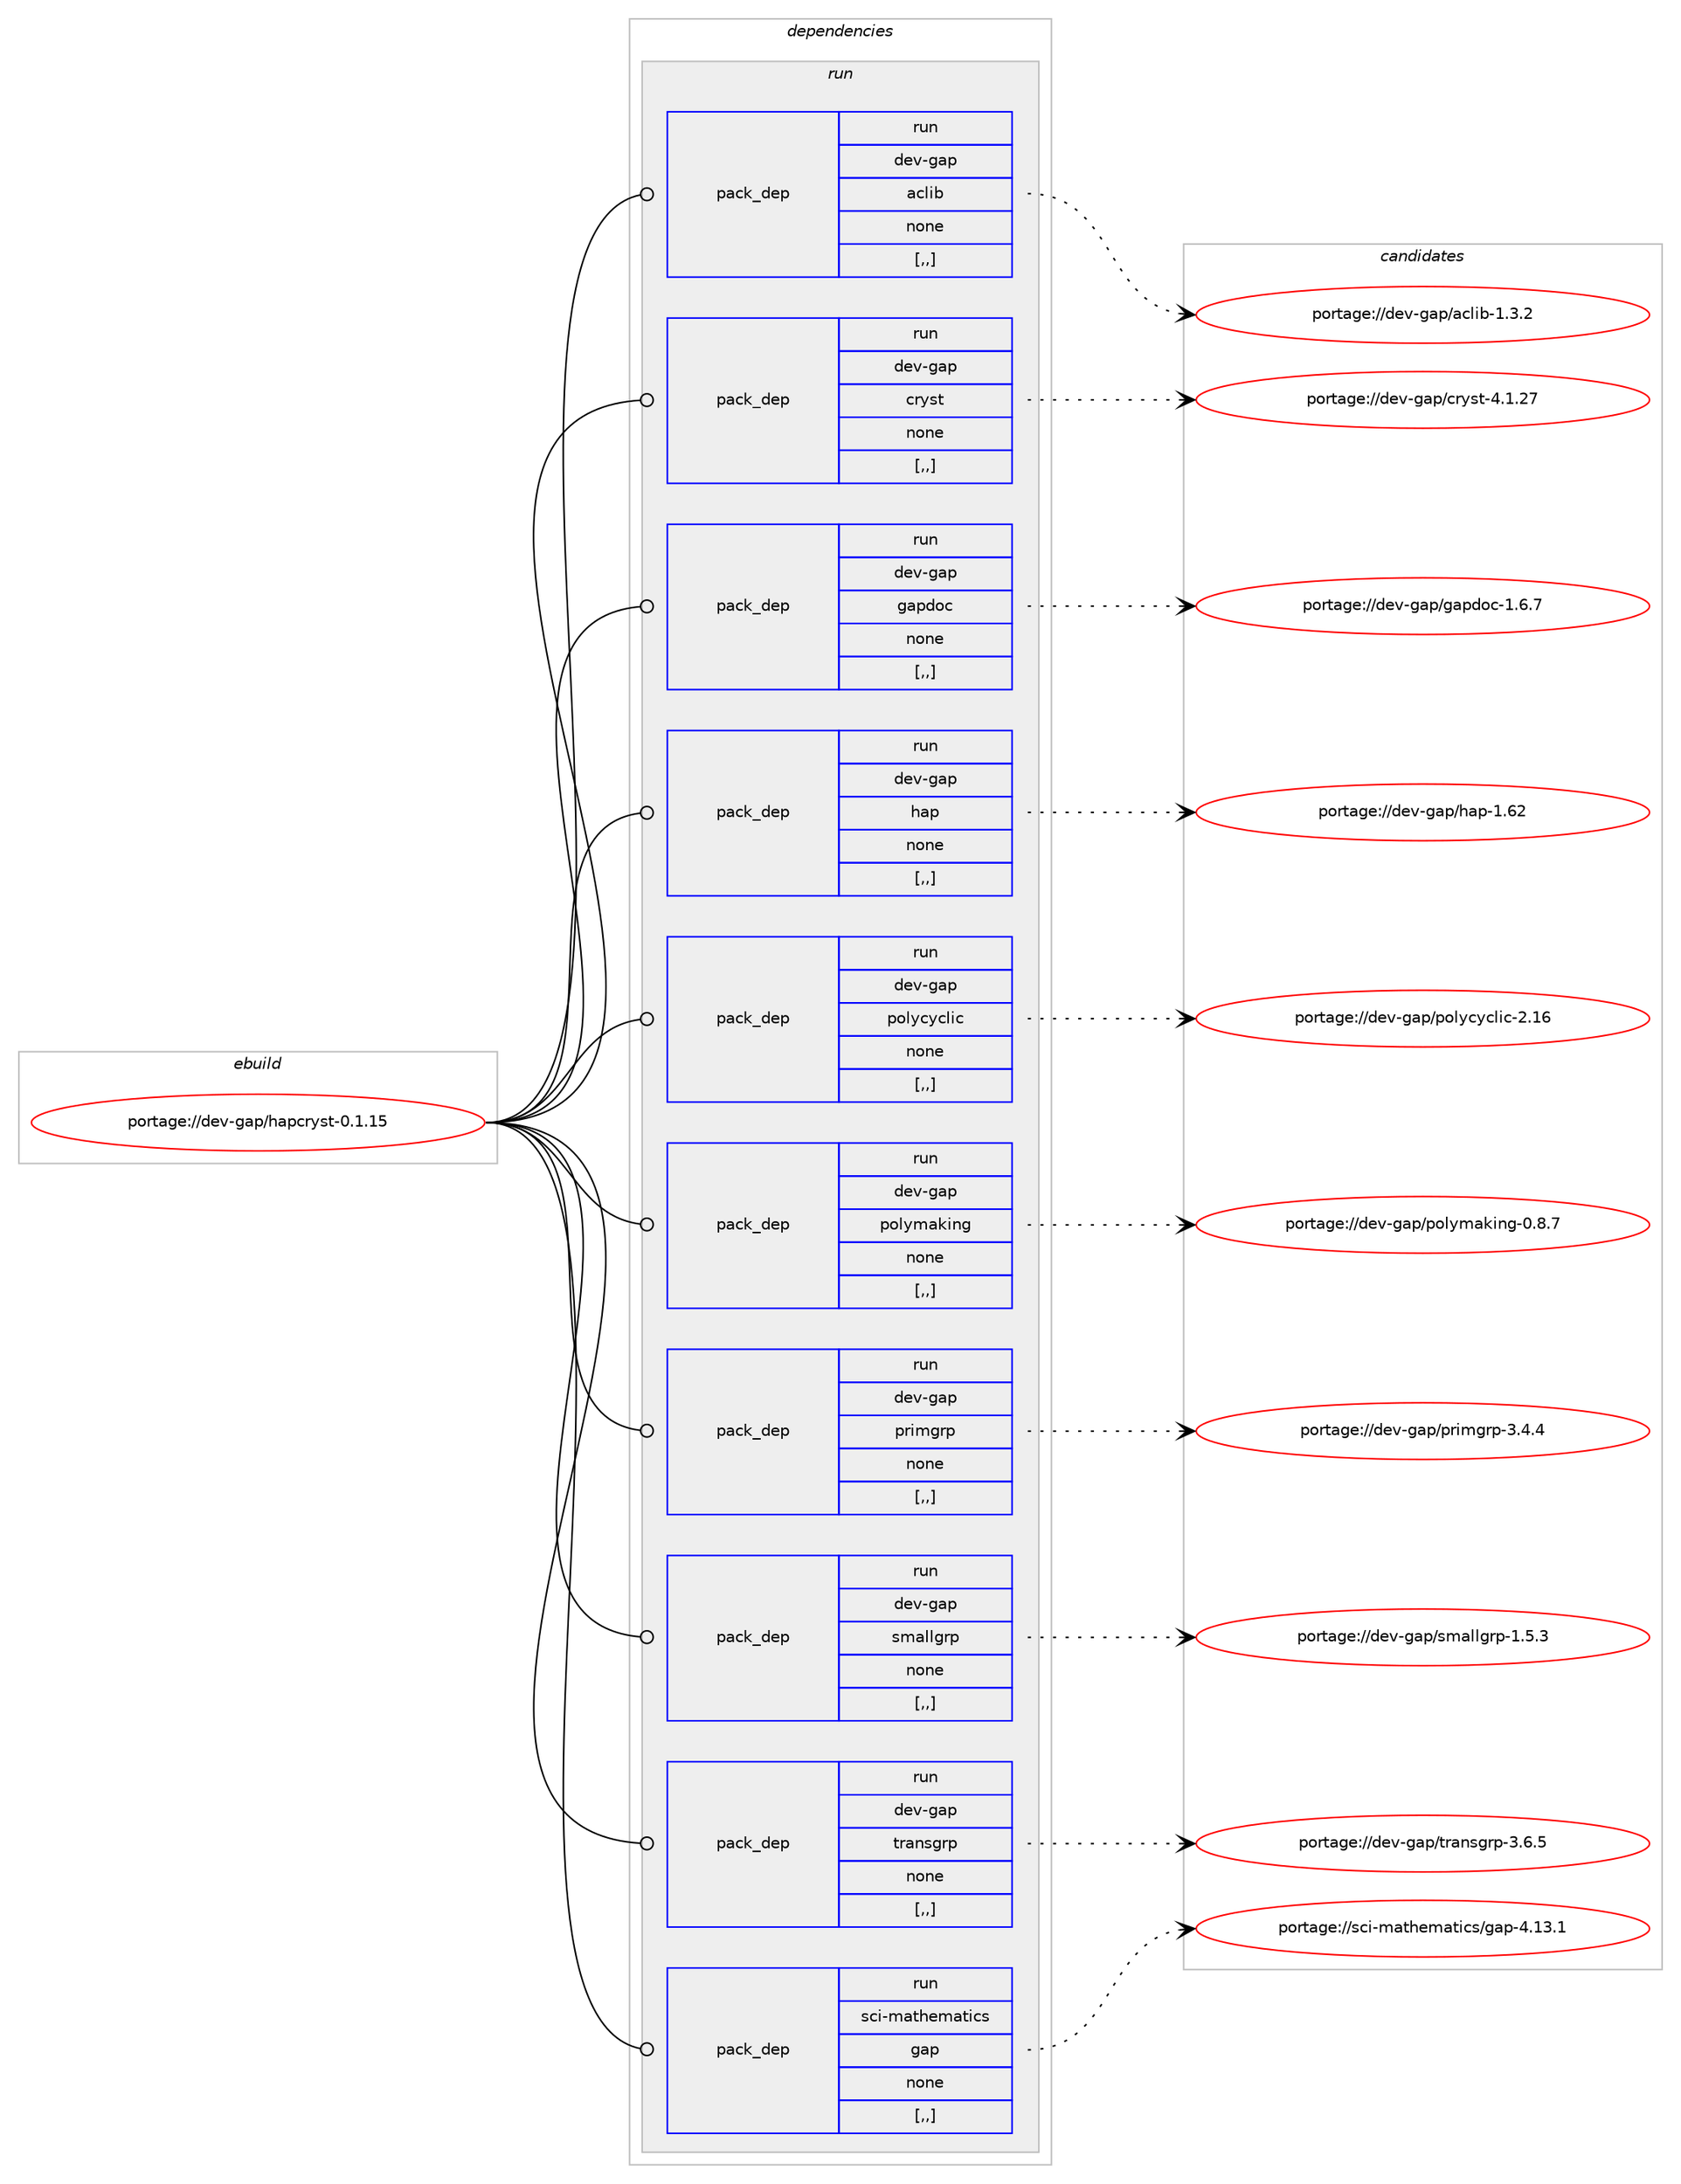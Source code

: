 digraph prolog {

# *************
# Graph options
# *************

newrank=true;
concentrate=true;
compound=true;
graph [rankdir=LR,fontname=Helvetica,fontsize=10,ranksep=1.5];#, ranksep=2.5, nodesep=0.2];
edge  [arrowhead=vee];
node  [fontname=Helvetica,fontsize=10];

# **********
# The ebuild
# **********

subgraph cluster_leftcol {
color=gray;
label=<<i>ebuild</i>>;
id [label="portage://dev-gap/hapcryst-0.1.15", color=red, width=4, href="../dev-gap/hapcryst-0.1.15.svg"];
}

# ****************
# The dependencies
# ****************

subgraph cluster_midcol {
color=gray;
label=<<i>dependencies</i>>;
subgraph cluster_compile {
fillcolor="#eeeeee";
style=filled;
label=<<i>compile</i>>;
}
subgraph cluster_compileandrun {
fillcolor="#eeeeee";
style=filled;
label=<<i>compile and run</i>>;
}
subgraph cluster_run {
fillcolor="#eeeeee";
style=filled;
label=<<i>run</i>>;
subgraph pack55090 {
dependency76074 [label=<<TABLE BORDER="0" CELLBORDER="1" CELLSPACING="0" CELLPADDING="4" WIDTH="220"><TR><TD ROWSPAN="6" CELLPADDING="30">pack_dep</TD></TR><TR><TD WIDTH="110">run</TD></TR><TR><TD>dev-gap</TD></TR><TR><TD>aclib</TD></TR><TR><TD>none</TD></TR><TR><TD>[,,]</TD></TR></TABLE>>, shape=none, color=blue];
}
id:e -> dependency76074:w [weight=20,style="solid",arrowhead="odot"];
subgraph pack55091 {
dependency76075 [label=<<TABLE BORDER="0" CELLBORDER="1" CELLSPACING="0" CELLPADDING="4" WIDTH="220"><TR><TD ROWSPAN="6" CELLPADDING="30">pack_dep</TD></TR><TR><TD WIDTH="110">run</TD></TR><TR><TD>dev-gap</TD></TR><TR><TD>cryst</TD></TR><TR><TD>none</TD></TR><TR><TD>[,,]</TD></TR></TABLE>>, shape=none, color=blue];
}
id:e -> dependency76075:w [weight=20,style="solid",arrowhead="odot"];
subgraph pack55092 {
dependency76076 [label=<<TABLE BORDER="0" CELLBORDER="1" CELLSPACING="0" CELLPADDING="4" WIDTH="220"><TR><TD ROWSPAN="6" CELLPADDING="30">pack_dep</TD></TR><TR><TD WIDTH="110">run</TD></TR><TR><TD>dev-gap</TD></TR><TR><TD>gapdoc</TD></TR><TR><TD>none</TD></TR><TR><TD>[,,]</TD></TR></TABLE>>, shape=none, color=blue];
}
id:e -> dependency76076:w [weight=20,style="solid",arrowhead="odot"];
subgraph pack55093 {
dependency76077 [label=<<TABLE BORDER="0" CELLBORDER="1" CELLSPACING="0" CELLPADDING="4" WIDTH="220"><TR><TD ROWSPAN="6" CELLPADDING="30">pack_dep</TD></TR><TR><TD WIDTH="110">run</TD></TR><TR><TD>dev-gap</TD></TR><TR><TD>hap</TD></TR><TR><TD>none</TD></TR><TR><TD>[,,]</TD></TR></TABLE>>, shape=none, color=blue];
}
id:e -> dependency76077:w [weight=20,style="solid",arrowhead="odot"];
subgraph pack55094 {
dependency76078 [label=<<TABLE BORDER="0" CELLBORDER="1" CELLSPACING="0" CELLPADDING="4" WIDTH="220"><TR><TD ROWSPAN="6" CELLPADDING="30">pack_dep</TD></TR><TR><TD WIDTH="110">run</TD></TR><TR><TD>dev-gap</TD></TR><TR><TD>polycyclic</TD></TR><TR><TD>none</TD></TR><TR><TD>[,,]</TD></TR></TABLE>>, shape=none, color=blue];
}
id:e -> dependency76078:w [weight=20,style="solid",arrowhead="odot"];
subgraph pack55095 {
dependency76079 [label=<<TABLE BORDER="0" CELLBORDER="1" CELLSPACING="0" CELLPADDING="4" WIDTH="220"><TR><TD ROWSPAN="6" CELLPADDING="30">pack_dep</TD></TR><TR><TD WIDTH="110">run</TD></TR><TR><TD>dev-gap</TD></TR><TR><TD>polymaking</TD></TR><TR><TD>none</TD></TR><TR><TD>[,,]</TD></TR></TABLE>>, shape=none, color=blue];
}
id:e -> dependency76079:w [weight=20,style="solid",arrowhead="odot"];
subgraph pack55096 {
dependency76080 [label=<<TABLE BORDER="0" CELLBORDER="1" CELLSPACING="0" CELLPADDING="4" WIDTH="220"><TR><TD ROWSPAN="6" CELLPADDING="30">pack_dep</TD></TR><TR><TD WIDTH="110">run</TD></TR><TR><TD>dev-gap</TD></TR><TR><TD>primgrp</TD></TR><TR><TD>none</TD></TR><TR><TD>[,,]</TD></TR></TABLE>>, shape=none, color=blue];
}
id:e -> dependency76080:w [weight=20,style="solid",arrowhead="odot"];
subgraph pack55097 {
dependency76081 [label=<<TABLE BORDER="0" CELLBORDER="1" CELLSPACING="0" CELLPADDING="4" WIDTH="220"><TR><TD ROWSPAN="6" CELLPADDING="30">pack_dep</TD></TR><TR><TD WIDTH="110">run</TD></TR><TR><TD>dev-gap</TD></TR><TR><TD>smallgrp</TD></TR><TR><TD>none</TD></TR><TR><TD>[,,]</TD></TR></TABLE>>, shape=none, color=blue];
}
id:e -> dependency76081:w [weight=20,style="solid",arrowhead="odot"];
subgraph pack55098 {
dependency76082 [label=<<TABLE BORDER="0" CELLBORDER="1" CELLSPACING="0" CELLPADDING="4" WIDTH="220"><TR><TD ROWSPAN="6" CELLPADDING="30">pack_dep</TD></TR><TR><TD WIDTH="110">run</TD></TR><TR><TD>dev-gap</TD></TR><TR><TD>transgrp</TD></TR><TR><TD>none</TD></TR><TR><TD>[,,]</TD></TR></TABLE>>, shape=none, color=blue];
}
id:e -> dependency76082:w [weight=20,style="solid",arrowhead="odot"];
subgraph pack55099 {
dependency76083 [label=<<TABLE BORDER="0" CELLBORDER="1" CELLSPACING="0" CELLPADDING="4" WIDTH="220"><TR><TD ROWSPAN="6" CELLPADDING="30">pack_dep</TD></TR><TR><TD WIDTH="110">run</TD></TR><TR><TD>sci-mathematics</TD></TR><TR><TD>gap</TD></TR><TR><TD>none</TD></TR><TR><TD>[,,]</TD></TR></TABLE>>, shape=none, color=blue];
}
id:e -> dependency76083:w [weight=20,style="solid",arrowhead="odot"];
}
}

# **************
# The candidates
# **************

subgraph cluster_choices {
rank=same;
color=gray;
label=<<i>candidates</i>>;

subgraph choice55090 {
color=black;
nodesep=1;
choice100101118451039711247979910810598454946514650 [label="portage://dev-gap/aclib-1.3.2", color=red, width=4,href="../dev-gap/aclib-1.3.2.svg"];
dependency76074:e -> choice100101118451039711247979910810598454946514650:w [style=dotted,weight="100"];
}
subgraph choice55091 {
color=black;
nodesep=1;
choice1001011184510397112479911412111511645524649465055 [label="portage://dev-gap/cryst-4.1.27", color=red, width=4,href="../dev-gap/cryst-4.1.27.svg"];
dependency76075:e -> choice1001011184510397112479911412111511645524649465055:w [style=dotted,weight="100"];
}
subgraph choice55092 {
color=black;
nodesep=1;
choice1001011184510397112471039711210011199454946544655 [label="portage://dev-gap/gapdoc-1.6.7", color=red, width=4,href="../dev-gap/gapdoc-1.6.7.svg"];
dependency76076:e -> choice1001011184510397112471039711210011199454946544655:w [style=dotted,weight="100"];
}
subgraph choice55093 {
color=black;
nodesep=1;
choice100101118451039711247104971124549465450 [label="portage://dev-gap/hap-1.62", color=red, width=4,href="../dev-gap/hap-1.62.svg"];
dependency76077:e -> choice100101118451039711247104971124549465450:w [style=dotted,weight="100"];
}
subgraph choice55094 {
color=black;
nodesep=1;
choice1001011184510397112471121111081219912199108105994550464954 [label="portage://dev-gap/polycyclic-2.16", color=red, width=4,href="../dev-gap/polycyclic-2.16.svg"];
dependency76078:e -> choice1001011184510397112471121111081219912199108105994550464954:w [style=dotted,weight="100"];
}
subgraph choice55095 {
color=black;
nodesep=1;
choice10010111845103971124711211110812110997107105110103454846564655 [label="portage://dev-gap/polymaking-0.8.7", color=red, width=4,href="../dev-gap/polymaking-0.8.7.svg"];
dependency76079:e -> choice10010111845103971124711211110812110997107105110103454846564655:w [style=dotted,weight="100"];
}
subgraph choice55096 {
color=black;
nodesep=1;
choice100101118451039711247112114105109103114112455146524652 [label="portage://dev-gap/primgrp-3.4.4", color=red, width=4,href="../dev-gap/primgrp-3.4.4.svg"];
dependency76080:e -> choice100101118451039711247112114105109103114112455146524652:w [style=dotted,weight="100"];
}
subgraph choice55097 {
color=black;
nodesep=1;
choice10010111845103971124711510997108108103114112454946534651 [label="portage://dev-gap/smallgrp-1.5.3", color=red, width=4,href="../dev-gap/smallgrp-1.5.3.svg"];
dependency76081:e -> choice10010111845103971124711510997108108103114112454946534651:w [style=dotted,weight="100"];
}
subgraph choice55098 {
color=black;
nodesep=1;
choice10010111845103971124711611497110115103114112455146544653 [label="portage://dev-gap/transgrp-3.6.5", color=red, width=4,href="../dev-gap/transgrp-3.6.5.svg"];
dependency76082:e -> choice10010111845103971124711611497110115103114112455146544653:w [style=dotted,weight="100"];
}
subgraph choice55099 {
color=black;
nodesep=1;
choice1159910545109971161041011099711610599115471039711245524649514649 [label="portage://sci-mathematics/gap-4.13.1", color=red, width=4,href="../sci-mathematics/gap-4.13.1.svg"];
dependency76083:e -> choice1159910545109971161041011099711610599115471039711245524649514649:w [style=dotted,weight="100"];
}
}

}
